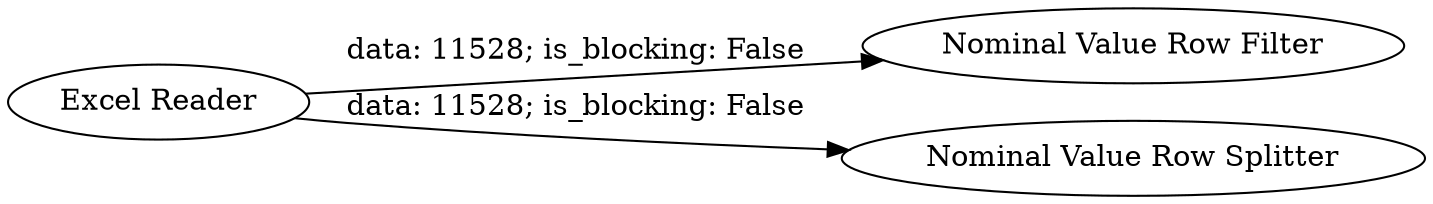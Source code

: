 digraph {
	"5906027979325557357_88" [label="Nominal Value Row Filter"]
	"5906027979325557357_77" [label="Excel Reader"]
	"5906027979325557357_87" [label="Nominal Value Row Splitter"]
	"5906027979325557357_77" -> "5906027979325557357_87" [label="data: 11528; is_blocking: False"]
	"5906027979325557357_77" -> "5906027979325557357_88" [label="data: 11528; is_blocking: False"]
	rankdir=LR
}
